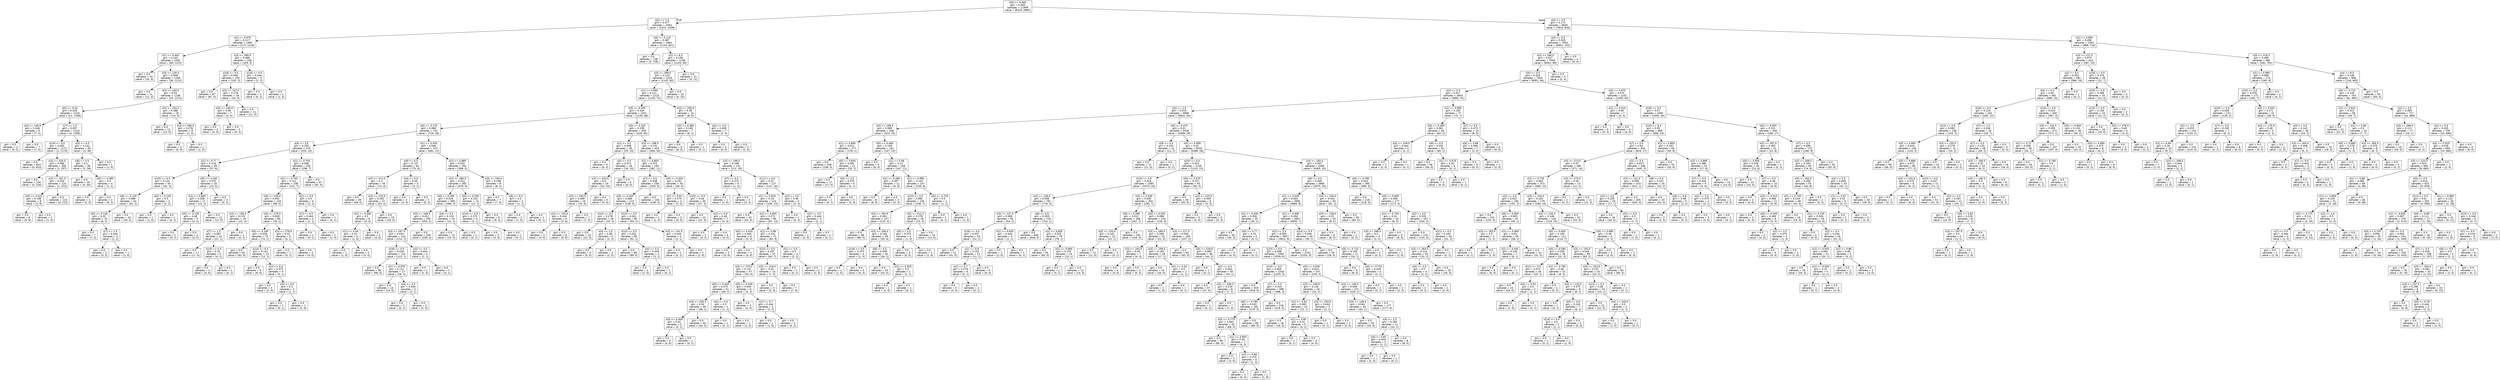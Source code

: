 digraph Tree {
node [shape=box, fontname="helvetica"] ;
edge [fontname="helvetica"] ;
0 [label="x[0] <= 0.465\ngini = 0.364\nsamples = 11999\nvalue = [9134, 2865]"] ;
1 [label="x[2] <= 2.5\ngini = 0.477\nsamples = 3354\nvalue = [1315, 2039]"] ;
0 -> 1 [labeldistance=2.5, labelangle=45, headlabel="True"] ;
2 [label="x[1] <= 0.575\ngini = 0.217\nsamples = 1390\nvalue = [172, 1218]"] ;
1 -> 2 ;
3 [label="x[1] <= 0.445\ngini = 0.102\nsamples = 1282\nvalue = [69, 1213]"] ;
2 -> 3 ;
4 [label="gini = 0.0\nsamples = 33\nvalue = [33, 0]"] ;
3 -> 4 ;
5 [label="x[3] <= 125.5\ngini = 0.056\nsamples = 1249\nvalue = [36, 1213]"] ;
3 -> 5 ;
6 [label="gini = 0.0\nsamples = 11\nvalue = [11, 0]"] ;
5 -> 6 ;
7 [label="x[3] <= 163.5\ngini = 0.04\nsamples = 1238\nvalue = [25, 1213]"] ;
5 -> 7 ;
8 [label="x[0] <= 0.34\ngini = 0.018\nsamples = 1219\nvalue = [11, 1208]"] ;
7 -> 8 ;
9 [label="x[3] <= 140.0\ngini = 0.346\nsamples = 9\nvalue = [7, 2]"] ;
8 -> 9 ;
10 [label="gini = 0.0\nsamples = 2\nvalue = [0, 2]"] ;
9 -> 10 ;
11 [label="gini = 0.0\nsamples = 7\nvalue = [7, 0]"] ;
9 -> 11 ;
12 [label="x[7] <= 1.5\ngini = 0.007\nsamples = 1210\nvalue = [4, 1206]"] ;
8 -> 12 ;
13 [label="x[14] <= 0.5\ngini = 0.002\nsamples = 1171\nvalue = [1, 1170]"] ;
12 -> 13 ;
14 [label="gini = 0.0\nsamples = 813\nvalue = [0, 813]"] ;
13 -> 14 ;
15 [label="x[3] <= 150.5\ngini = 0.006\nsamples = 358\nvalue = [1, 357]"] ;
13 -> 15 ;
16 [label="gini = 0.0\nsamples = 234\nvalue = [0, 234]"] ;
15 -> 16 ;
17 [label="x[3] <= 151.5\ngini = 0.016\nsamples = 124\nvalue = [1, 123]"] ;
15 -> 17 ;
18 [label="x[0] <= 0.415\ngini = 0.198\nsamples = 9\nvalue = [1, 8]"] ;
17 -> 18 ;
19 [label="gini = 0.0\nsamples = 8\nvalue = [0, 8]"] ;
18 -> 19 ;
20 [label="gini = 0.0\nsamples = 1\nvalue = [1, 0]"] ;
18 -> 20 ;
21 [label="gini = 0.0\nsamples = 115\nvalue = [0, 115]"] ;
17 -> 21 ;
22 [label="x[5] <= 0.5\ngini = 0.142\nsamples = 39\nvalue = [3, 36]"] ;
12 -> 22 ;
23 [label="x[8] <= 0.5\ngini = 0.1\nsamples = 38\nvalue = [2, 36]"] ;
22 -> 23 ;
24 [label="gini = 0.0\nsamples = 34\nvalue = [0, 34]"] ;
23 -> 24 ;
25 [label="x[0] <= 0.385\ngini = 0.5\nsamples = 4\nvalue = [2, 2]"] ;
23 -> 25 ;
26 [label="gini = 0.0\nsamples = 2\nvalue = [2, 0]"] ;
25 -> 26 ;
27 [label="gini = 0.0\nsamples = 2\nvalue = [0, 2]"] ;
25 -> 27 ;
28 [label="gini = 0.0\nsamples = 1\nvalue = [1, 0]"] ;
22 -> 28 ;
29 [label="x[3] <= 234.0\ngini = 0.388\nsamples = 19\nvalue = [14, 5]"] ;
7 -> 29 ;
30 [label="gini = 0.0\nsamples = 13\nvalue = [13, 0]"] ;
29 -> 30 ;
31 [label="x[3] <= 266.0\ngini = 0.278\nsamples = 6\nvalue = [1, 5]"] ;
29 -> 31 ;
32 [label="gini = 0.0\nsamples = 5\nvalue = [0, 5]"] ;
31 -> 32 ;
33 [label="gini = 0.0\nsamples = 1\nvalue = [1, 0]"] ;
31 -> 33 ;
34 [label="x[3] <= 280.0\ngini = 0.088\nsamples = 108\nvalue = [103, 5]"] ;
2 -> 34 ;
35 [label="x[16] <= 0.5\ngini = 0.056\nsamples = 105\nvalue = [102, 3]"] ;
34 -> 35 ;
36 [label="gini = 0.0\nsamples = 87\nvalue = [87, 0]"] ;
35 -> 36 ;
37 [label="x[3] <= 157.0\ngini = 0.278\nsamples = 18\nvalue = [15, 3]"] ;
35 -> 37 ;
38 [label="x[3] <= 145.0\ngini = 0.49\nsamples = 7\nvalue = [4, 3]"] ;
37 -> 38 ;
39 [label="gini = 0.0\nsamples = 4\nvalue = [4, 0]"] ;
38 -> 39 ;
40 [label="gini = 0.0\nsamples = 3\nvalue = [0, 3]"] ;
38 -> 40 ;
41 [label="gini = 0.0\nsamples = 11\nvalue = [11, 0]"] ;
37 -> 41 ;
42 [label="x[16] <= 0.5\ngini = 0.444\nsamples = 3\nvalue = [1, 2]"] ;
34 -> 42 ;
43 [label="gini = 0.0\nsamples = 2\nvalue = [0, 2]"] ;
42 -> 43 ;
44 [label="gini = 0.0\nsamples = 1\nvalue = [1, 0]"] ;
42 -> 44 ;
45 [label="x[0] <= 0.115\ngini = 0.487\nsamples = 1964\nvalue = [1143, 821]"] ;
1 -> 45 ;
46 [label="gini = 0.0\nsamples = 728\nvalue = [0, 728]"] ;
45 -> 46 ;
47 [label="x[2] <= 6.5\ngini = 0.139\nsamples = 1236\nvalue = [1143, 93]"] ;
45 -> 47 ;
48 [label="x[3] <= 289.0\ngini = 0.125\nsamples = 1225\nvalue = [1143, 82]"] ;
47 -> 48 ;
49 [label="x[1] <= 0.995\ngini = 0.111\nsamples = 1215\nvalue = [1143, 72]"] ;
48 -> 49 ;
50 [label="x[0] <= 0.305\ngini = 0.104\nsamples = 1201\nvalue = [1135, 66]"] ;
49 -> 50 ;
51 [label="x[0] <= 0.175\ngini = 0.068\nsamples = 742\nvalue = [716, 26]"] ;
50 -> 51 ;
52 [label="x[4] <= 3.5\ngini = 0.105\nsamples = 270\nvalue = [255, 15]"] ;
51 -> 52 ;
53 [label="x[1] <= 0.77\ngini = 0.216\nsamples = 65\nvalue = [57, 8]"] ;
52 -> 53 ;
54 [label="x[10] <= 0.5\ngini = 0.124\nsamples = 45\nvalue = [42, 3]"] ;
53 -> 54 ;
55 [label="x[0] <= 0.145\ngini = 0.089\nsamples = 43\nvalue = [41, 2]"] ;
54 -> 55 ;
56 [label="x[0] <= 0.135\ngini = 0.32\nsamples = 10\nvalue = [8, 2]"] ;
55 -> 56 ;
57 [label="gini = 0.0\nsamples = 7\nvalue = [7, 0]"] ;
56 -> 57 ;
58 [label="x[7] <= 1.5\ngini = 0.444\nsamples = 3\nvalue = [1, 2]"] ;
56 -> 58 ;
59 [label="gini = 0.0\nsamples = 2\nvalue = [0, 2]"] ;
58 -> 59 ;
60 [label="gini = 0.0\nsamples = 1\nvalue = [1, 0]"] ;
58 -> 60 ;
61 [label="gini = 0.0\nsamples = 33\nvalue = [33, 0]"] ;
55 -> 61 ;
62 [label="x[0] <= 0.145\ngini = 0.5\nsamples = 2\nvalue = [1, 1]"] ;
54 -> 62 ;
63 [label="gini = 0.0\nsamples = 1\nvalue = [1, 0]"] ;
62 -> 63 ;
64 [label="gini = 0.0\nsamples = 1\nvalue = [0, 1]"] ;
62 -> 64 ;
65 [label="x[0] <= 0.165\ngini = 0.375\nsamples = 20\nvalue = [15, 5]"] ;
53 -> 65 ;
66 [label="x[1] <= 0.805\ngini = 0.208\nsamples = 17\nvalue = [15, 2]"] ;
65 -> 66 ;
67 [label="x[0] <= 0.135\ngini = 0.48\nsamples = 5\nvalue = [3, 2]"] ;
66 -> 67 ;
68 [label="gini = 0.0\nsamples = 2\nvalue = [0, 2]"] ;
67 -> 68 ;
69 [label="gini = 0.0\nsamples = 3\nvalue = [3, 0]"] ;
67 -> 69 ;
70 [label="gini = 0.0\nsamples = 12\nvalue = [12, 0]"] ;
66 -> 70 ;
71 [label="gini = 0.0\nsamples = 3\nvalue = [0, 3]"] ;
65 -> 71 ;
72 [label="x[1] <= 0.755\ngini = 0.066\nsamples = 205\nvalue = [198, 7]"] ;
52 -> 72 ;
73 [label="x[1] <= 0.745\ngini = 0.121\nsamples = 108\nvalue = [101, 7]"] ;
72 -> 73 ;
74 [label="x[3] <= 159.0\ngini = 0.092\nsamples = 104\nvalue = [99, 5]"] ;
73 -> 74 ;
75 [label="x[3] <= 156.0\ngini = 0.219\nsamples = 24\nvalue = [21, 3]"] ;
74 -> 75 ;
76 [label="x[7] <= 1.5\ngini = 0.087\nsamples = 22\nvalue = [21, 1]"] ;
75 -> 76 ;
77 [label="gini = 0.0\nsamples = 17\nvalue = [17, 0]"] ;
76 -> 77 ;
78 [label="x[15] <= 0.5\ngini = 0.32\nsamples = 5\nvalue = [4, 1]"] ;
76 -> 78 ;
79 [label="gini = 0.0\nsamples = 4\nvalue = [4, 0]"] ;
78 -> 79 ;
80 [label="gini = 0.0\nsamples = 1\nvalue = [0, 1]"] ;
78 -> 80 ;
81 [label="gini = 0.0\nsamples = 2\nvalue = [0, 2]"] ;
75 -> 81 ;
82 [label="x[3] <= 276.5\ngini = 0.049\nsamples = 80\nvalue = [78, 2]"] ;
74 -> 82 ;
83 [label="x[0] <= 0.165\ngini = 0.026\nsamples = 75\nvalue = [74, 1]"] ;
82 -> 83 ;
84 [label="gini = 0.0\nsamples = 62\nvalue = [62, 0]"] ;
83 -> 84 ;
85 [label="x[14] <= 0.5\ngini = 0.142\nsamples = 13\nvalue = [12, 1]"] ;
83 -> 85 ;
86 [label="gini = 0.0\nsamples = 9\nvalue = [9, 0]"] ;
85 -> 86 ;
87 [label="x[2] <= 5.5\ngini = 0.375\nsamples = 4\nvalue = [3, 1]"] ;
85 -> 87 ;
88 [label="gini = 0.0\nsamples = 2\nvalue = [2, 0]"] ;
87 -> 88 ;
89 [label="x[5] <= 0.5\ngini = 0.5\nsamples = 2\nvalue = [1, 1]"] ;
87 -> 89 ;
90 [label="gini = 0.0\nsamples = 1\nvalue = [0, 1]"] ;
89 -> 90 ;
91 [label="gini = 0.0\nsamples = 1\nvalue = [1, 0]"] ;
89 -> 91 ;
92 [label="x[3] <= 279.0\ngini = 0.32\nsamples = 5\nvalue = [4, 1]"] ;
82 -> 92 ;
93 [label="gini = 0.0\nsamples = 1\nvalue = [0, 1]"] ;
92 -> 93 ;
94 [label="gini = 0.0\nsamples = 4\nvalue = [4, 0]"] ;
92 -> 94 ;
95 [label="x[2] <= 3.5\ngini = 0.5\nsamples = 4\nvalue = [2, 2]"] ;
73 -> 95 ;
96 [label="x[7] <= 0.5\ngini = 0.444\nsamples = 3\nvalue = [2, 1]"] ;
95 -> 96 ;
97 [label="gini = 0.0\nsamples = 1\nvalue = [0, 1]"] ;
96 -> 97 ;
98 [label="gini = 0.0\nsamples = 2\nvalue = [2, 0]"] ;
96 -> 98 ;
99 [label="gini = 0.0\nsamples = 1\nvalue = [0, 1]"] ;
95 -> 99 ;
100 [label="gini = 0.0\nsamples = 97\nvalue = [97, 0]"] ;
72 -> 100 ;
101 [label="x[1] <= 0.505\ngini = 0.046\nsamples = 472\nvalue = [461, 11]"] ;
51 -> 101 ;
102 [label="x[9] <= 0.5\ngini = 0.137\nsamples = 81\nvalue = [75, 6]"] ;
101 -> 102 ;
103 [label="x[3] <= 212.0\ngini = 0.1\nsamples = 76\nvalue = [72, 4]"] ;
102 -> 103 ;
104 [label="gini = 0.0\nsamples = 49\nvalue = [49, 0]"] ;
103 -> 104 ;
105 [label="x[3] <= 219.5\ngini = 0.252\nsamples = 27\nvalue = [23, 4]"] ;
103 -> 105 ;
106 [label="x[1] <= 0.465\ngini = 0.5\nsamples = 8\nvalue = [4, 4]"] ;
105 -> 106 ;
107 [label="x[1] <= 0.44\ngini = 0.32\nsamples = 5\nvalue = [1, 4]"] ;
106 -> 107 ;
108 [label="gini = 0.0\nsamples = 1\nvalue = [1, 0]"] ;
107 -> 108 ;
109 [label="gini = 0.0\nsamples = 4\nvalue = [0, 4]"] ;
107 -> 109 ;
110 [label="gini = 0.0\nsamples = 3\nvalue = [3, 0]"] ;
106 -> 110 ;
111 [label="gini = 0.0\nsamples = 19\nvalue = [19, 0]"] ;
105 -> 111 ;
112 [label="x[4] <= 5.5\ngini = 0.48\nsamples = 5\nvalue = [3, 2]"] ;
102 -> 112 ;
113 [label="gini = 0.0\nsamples = 3\nvalue = [3, 0]"] ;
112 -> 113 ;
114 [label="gini = 0.0\nsamples = 2\nvalue = [0, 2]"] ;
112 -> 114 ;
115 [label="x[1] <= 0.985\ngini = 0.025\nsamples = 391\nvalue = [386, 5]"] ;
101 -> 115 ;
116 [label="x[3] <= 280.5\ngini = 0.021\nsamples = 382\nvalue = [378, 4]"] ;
115 -> 116 ;
117 [label="x[0] <= 0.295\ngini = 0.016\nsamples = 369\nvalue = [366, 3]"] ;
116 -> 117 ;
118 [label="x[3] <= 168.5\ngini = 0.011\nsamples = 355\nvalue = [353, 2]"] ;
117 -> 118 ;
119 [label="x[3] <= 167.5\ngini = 0.034\nsamples = 116\nvalue = [114, 2]"] ;
118 -> 119 ;
120 [label="x[16] <= 0.5\ngini = 0.018\nsamples = 113\nvalue = [112, 1]"] ;
119 -> 120 ;
121 [label="gini = 0.0\nsamples = 96\nvalue = [96, 0]"] ;
120 -> 121 ;
122 [label="x[1] <= 0.875\ngini = 0.111\nsamples = 17\nvalue = [16, 1]"] ;
120 -> 122 ;
123 [label="gini = 0.0\nsamples = 14\nvalue = [14, 0]"] ;
122 -> 123 ;
124 [label="x[4] <= 3.5\ngini = 0.444\nsamples = 3\nvalue = [2, 1]"] ;
122 -> 124 ;
125 [label="gini = 0.0\nsamples = 1\nvalue = [0, 1]"] ;
124 -> 125 ;
126 [label="gini = 0.0\nsamples = 2\nvalue = [2, 0]"] ;
124 -> 126 ;
127 [label="x[2] <= 4.0\ngini = 0.444\nsamples = 3\nvalue = [2, 1]"] ;
119 -> 127 ;
128 [label="gini = 0.0\nsamples = 2\nvalue = [2, 0]"] ;
127 -> 128 ;
129 [label="gini = 0.0\nsamples = 1\nvalue = [0, 1]"] ;
127 -> 129 ;
130 [label="gini = 0.0\nsamples = 239\nvalue = [239, 0]"] ;
118 -> 130 ;
131 [label="x[9] <= 0.5\ngini = 0.133\nsamples = 14\nvalue = [13, 1]"] ;
117 -> 131 ;
132 [label="gini = 0.0\nsamples = 13\nvalue = [13, 0]"] ;
131 -> 132 ;
133 [label="gini = 0.0\nsamples = 1\nvalue = [0, 1]"] ;
131 -> 133 ;
134 [label="x[0] <= 0.205\ngini = 0.142\nsamples = 13\nvalue = [12, 1]"] ;
116 -> 134 ;
135 [label="x[14] <= 0.5\ngini = 0.375\nsamples = 4\nvalue = [3, 1]"] ;
134 -> 135 ;
136 [label="gini = 0.0\nsamples = 3\nvalue = [3, 0]"] ;
135 -> 136 ;
137 [label="gini = 0.0\nsamples = 1\nvalue = [0, 1]"] ;
135 -> 137 ;
138 [label="gini = 0.0\nsamples = 9\nvalue = [9, 0]"] ;
134 -> 138 ;
139 [label="x[3] <= 194.0\ngini = 0.198\nsamples = 9\nvalue = [8, 1]"] ;
115 -> 139 ;
140 [label="gini = 0.0\nsamples = 7\nvalue = [7, 0]"] ;
139 -> 140 ;
141 [label="x[5] <= 0.5\ngini = 0.5\nsamples = 2\nvalue = [1, 1]"] ;
139 -> 141 ;
142 [label="gini = 0.0\nsamples = 1\nvalue = [1, 0]"] ;
141 -> 142 ;
143 [label="gini = 0.0\nsamples = 1\nvalue = [0, 1]"] ;
141 -> 143 ;
144 [label="x[0] <= 0.315\ngini = 0.159\nsamples = 459\nvalue = [419, 40]"] ;
50 -> 144 ;
145 [label="x[2] <= 3.5\ngini = 0.408\nsamples = 35\nvalue = [25, 10]"] ;
144 -> 145 ;
146 [label="gini = 0.0\nsamples = 9\nvalue = [9, 0]"] ;
145 -> 146 ;
147 [label="x[5] <= 0.5\ngini = 0.473\nsamples = 26\nvalue = [16, 10]"] ;
145 -> 147 ;
148 [label="x[3] <= 233.5\ngini = 0.5\nsamples = 20\nvalue = [10, 10]"] ;
147 -> 148 ;
149 [label="x[3] <= 190.5\ngini = 0.469\nsamples = 16\nvalue = [10, 6]"] ;
148 -> 149 ;
150 [label="x[3] <= 120.0\ngini = 0.444\nsamples = 9\nvalue = [3, 6]"] ;
149 -> 150 ;
151 [label="gini = 0.0\nsamples = 3\nvalue = [3, 0]"] ;
150 -> 151 ;
152 [label="gini = 0.0\nsamples = 6\nvalue = [0, 6]"] ;
150 -> 152 ;
153 [label="gini = 0.0\nsamples = 7\nvalue = [7, 0]"] ;
149 -> 153 ;
154 [label="gini = 0.0\nsamples = 4\nvalue = [0, 4]"] ;
148 -> 154 ;
155 [label="gini = 0.0\nsamples = 6\nvalue = [6, 0]"] ;
147 -> 155 ;
156 [label="x[3] <= 198.5\ngini = 0.131\nsamples = 424\nvalue = [394, 30]"] ;
144 -> 156 ;
157 [label="x[1] <= 0.855\ngini = 0.072\nsamples = 293\nvalue = [282, 11]"] ;
156 -> 157 ;
158 [label="x[7] <= 0.5\ngini = 0.038\nsamples = 259\nvalue = [254, 5]"] ;
157 -> 158 ;
159 [label="x[0] <= 0.345\ngini = 0.085\nsamples = 113\nvalue = [108, 5]"] ;
158 -> 159 ;
160 [label="x[14] <= 0.5\ngini = 0.278\nsamples = 18\nvalue = [15, 3]"] ;
159 -> 160 ;
161 [label="gini = 0.0\nsamples = 13\nvalue = [13, 0]"] ;
160 -> 161 ;
162 [label="x[4] <= 2.5\ngini = 0.48\nsamples = 5\nvalue = [2, 3]"] ;
160 -> 162 ;
163 [label="gini = 0.0\nsamples = 3\nvalue = [0, 3]"] ;
162 -> 163 ;
164 [label="gini = 0.0\nsamples = 2\nvalue = [2, 0]"] ;
162 -> 164 ;
165 [label="x[12] <= 0.5\ngini = 0.041\nsamples = 95\nvalue = [93, 2]"] ;
159 -> 165 ;
166 [label="x[13] <= 0.5\ngini = 0.022\nsamples = 92\nvalue = [91, 1]"] ;
165 -> 166 ;
167 [label="gini = 0.0\nsamples = 89\nvalue = [89, 0]"] ;
166 -> 167 ;
168 [label="x[4] <= 3.5\ngini = 0.444\nsamples = 3\nvalue = [2, 1]"] ;
166 -> 168 ;
169 [label="gini = 0.0\nsamples = 2\nvalue = [2, 0]"] ;
168 -> 169 ;
170 [label="gini = 0.0\nsamples = 1\nvalue = [0, 1]"] ;
168 -> 170 ;
171 [label="x[3] <= 141.5\ngini = 0.444\nsamples = 3\nvalue = [2, 1]"] ;
165 -> 171 ;
172 [label="gini = 0.0\nsamples = 1\nvalue = [0, 1]"] ;
171 -> 172 ;
173 [label="gini = 0.0\nsamples = 2\nvalue = [2, 0]"] ;
171 -> 173 ;
174 [label="gini = 0.0\nsamples = 146\nvalue = [146, 0]"] ;
158 -> 174 ;
175 [label="x[0] <= 0.325\ngini = 0.291\nsamples = 34\nvalue = [28, 6]"] ;
157 -> 175 ;
176 [label="x[1] <= 0.91\ngini = 0.375\nsamples = 4\nvalue = [1, 3]"] ;
175 -> 176 ;
177 [label="gini = 0.0\nsamples = 1\nvalue = [1, 0]"] ;
176 -> 177 ;
178 [label="gini = 0.0\nsamples = 3\nvalue = [0, 3]"] ;
176 -> 178 ;
179 [label="x[16] <= 0.5\ngini = 0.18\nsamples = 30\nvalue = [27, 3]"] ;
175 -> 179 ;
180 [label="gini = 0.0\nsamples = 23\nvalue = [23, 0]"] ;
179 -> 180 ;
181 [label="x[1] <= 0.9\ngini = 0.49\nsamples = 7\nvalue = [4, 3]"] ;
179 -> 181 ;
182 [label="gini = 0.0\nsamples = 3\nvalue = [0, 3]"] ;
181 -> 182 ;
183 [label="gini = 0.0\nsamples = 4\nvalue = [4, 0]"] ;
181 -> 183 ;
184 [label="x[3] <= 199.5\ngini = 0.248\nsamples = 131\nvalue = [112, 19]"] ;
156 -> 184 ;
185 [label="x[7] <= 0.5\ngini = 0.375\nsamples = 4\nvalue = [1, 3]"] ;
184 -> 185 ;
186 [label="gini = 0.0\nsamples = 1\nvalue = [1, 0]"] ;
185 -> 186 ;
187 [label="gini = 0.0\nsamples = 3\nvalue = [0, 3]"] ;
185 -> 187 ;
188 [label="x[11] <= 0.5\ngini = 0.22\nsamples = 127\nvalue = [111, 16]"] ;
184 -> 188 ;
189 [label="x[1] <= 0.615\ngini = 0.19\nsamples = 122\nvalue = [109, 13]"] ;
188 -> 189 ;
190 [label="gini = 0.0\nsamples = 42\nvalue = [42, 0]"] ;
189 -> 190 ;
191 [label="x[1] <= 0.655\ngini = 0.272\nsamples = 80\nvalue = [67, 13]"] ;
189 -> 191 ;
192 [label="x[0] <= 0.425\ngini = 0.494\nsamples = 9\nvalue = [5, 4]"] ;
191 -> 192 ;
193 [label="gini = 0.0\nsamples = 5\nvalue = [5, 0]"] ;
192 -> 193 ;
194 [label="gini = 0.0\nsamples = 4\nvalue = [0, 4]"] ;
192 -> 194 ;
195 [label="x[1] <= 0.98\ngini = 0.221\nsamples = 71\nvalue = [62, 9]"] ;
191 -> 195 ;
196 [label="x[15] <= 0.5\ngini = 0.187\nsamples = 67\nvalue = [60, 7]"] ;
195 -> 196 ;
197 [label="x[3] <= 275.5\ngini = 0.131\nsamples = 57\nvalue = [53, 4]"] ;
196 -> 197 ;
198 [label="x[0] <= 0.445\ngini = 0.075\nsamples = 51\nvalue = [49, 2]"] ;
197 -> 198 ;
199 [label="x[3] <= 205.5\ngini = 0.04\nsamples = 49\nvalue = [48, 1]"] ;
198 -> 199 ;
200 [label="x[0] <= 0.405\ngini = 0.32\nsamples = 5\nvalue = [4, 1]"] ;
199 -> 200 ;
201 [label="gini = 0.0\nsamples = 4\nvalue = [4, 0]"] ;
200 -> 201 ;
202 [label="gini = 0.0\nsamples = 1\nvalue = [0, 1]"] ;
200 -> 202 ;
203 [label="gini = 0.0\nsamples = 44\nvalue = [44, 0]"] ;
199 -> 203 ;
204 [label="x[4] <= 4.5\ngini = 0.5\nsamples = 2\nvalue = [1, 1]"] ;
198 -> 204 ;
205 [label="gini = 0.0\nsamples = 1\nvalue = [0, 1]"] ;
204 -> 205 ;
206 [label="gini = 0.0\nsamples = 1\nvalue = [1, 0]"] ;
204 -> 206 ;
207 [label="x[0] <= 0.345\ngini = 0.444\nsamples = 6\nvalue = [4, 2]"] ;
197 -> 207 ;
208 [label="gini = 0.0\nsamples = 3\nvalue = [3, 0]"] ;
207 -> 208 ;
209 [label="x[1] <= 0.7\ngini = 0.444\nsamples = 3\nvalue = [1, 2]"] ;
207 -> 209 ;
210 [label="gini = 0.0\nsamples = 1\nvalue = [1, 0]"] ;
209 -> 210 ;
211 [label="gini = 0.0\nsamples = 2\nvalue = [0, 2]"] ;
209 -> 211 ;
212 [label="x[3] <= 224.0\ngini = 0.42\nsamples = 10\nvalue = [7, 3]"] ;
196 -> 212 ;
213 [label="gini = 0.0\nsamples = 3\nvalue = [0, 3]"] ;
212 -> 213 ;
214 [label="gini = 0.0\nsamples = 7\nvalue = [7, 0]"] ;
212 -> 214 ;
215 [label="x[2] <= 3.5\ngini = 0.5\nsamples = 4\nvalue = [2, 2]"] ;
195 -> 215 ;
216 [label="gini = 0.0\nsamples = 2\nvalue = [0, 2]"] ;
215 -> 216 ;
217 [label="gini = 0.0\nsamples = 2\nvalue = [2, 0]"] ;
215 -> 217 ;
218 [label="x[2] <= 3.5\ngini = 0.48\nsamples = 5\nvalue = [2, 3]"] ;
188 -> 218 ;
219 [label="gini = 0.0\nsamples = 2\nvalue = [0, 2]"] ;
218 -> 219 ;
220 [label="x[2] <= 5.5\ngini = 0.444\nsamples = 3\nvalue = [2, 1]"] ;
218 -> 220 ;
221 [label="gini = 0.0\nsamples = 2\nvalue = [2, 0]"] ;
220 -> 221 ;
222 [label="gini = 0.0\nsamples = 1\nvalue = [0, 1]"] ;
220 -> 222 ;
223 [label="x[3] <= 190.0\ngini = 0.49\nsamples = 14\nvalue = [8, 6]"] ;
49 -> 223 ;
224 [label="x[0] <= 0.365\ngini = 0.245\nsamples = 7\nvalue = [6, 1]"] ;
223 -> 224 ;
225 [label="gini = 0.0\nsamples = 6\nvalue = [6, 0]"] ;
224 -> 225 ;
226 [label="gini = 0.0\nsamples = 1\nvalue = [0, 1]"] ;
224 -> 226 ;
227 [label="x[2] <= 4.5\ngini = 0.408\nsamples = 7\nvalue = [2, 5]"] ;
223 -> 227 ;
228 [label="gini = 0.0\nsamples = 5\nvalue = [0, 5]"] ;
227 -> 228 ;
229 [label="gini = 0.0\nsamples = 2\nvalue = [2, 0]"] ;
227 -> 229 ;
230 [label="gini = 0.0\nsamples = 10\nvalue = [0, 10]"] ;
48 -> 230 ;
231 [label="gini = 0.0\nsamples = 11\nvalue = [0, 11]"] ;
47 -> 231 ;
232 [label="x[4] <= 4.5\ngini = 0.173\nsamples = 8645\nvalue = [7819, 826]"] ;
0 -> 232 [labeldistance=2.5, labelangle=-45, headlabel="False"] ;
233 [label="x[2] <= 6.5\ngini = 0.029\nsamples = 7053\nvalue = [6951, 102]"] ;
232 -> 233 ;
234 [label="x[3] <= 290.5\ngini = 0.027\nsamples = 7049\nvalue = [6951, 98]"] ;
233 -> 234 ;
235 [label="x[4] <= 3.5\ngini = 0.026\nsamples = 7045\nvalue = [6951, 94]"] ;
234 -> 235 ;
236 [label="x[2] <= 5.5\ngini = 0.017\nsamples = 5943\nvalue = [5892, 51]"] ;
235 -> 236 ;
237 [label="x[2] <= 2.5\ngini = 0.015\nsamples = 5866\nvalue = [5822, 44]"] ;
236 -> 237 ;
238 [label="x[3] <= 196.5\ngini = 0.085\nsamples = 338\nvalue = [323, 15]"] ;
237 -> 238 ;
239 [label="x[1] <= 0.895\ngini = 0.011\nsamples = 177\nvalue = [176, 1]"] ;
238 -> 239 ;
240 [label="gini = 0.0\nsamples = 156\nvalue = [156, 0]"] ;
239 -> 240 ;
241 [label="x[0] <= 0.845\ngini = 0.091\nsamples = 21\nvalue = [20, 1]"] ;
239 -> 241 ;
242 [label="gini = 0.0\nsamples = 17\nvalue = [17, 0]"] ;
241 -> 242 ;
243 [label="x[4] <= 2.5\ngini = 0.375\nsamples = 4\nvalue = [3, 1]"] ;
241 -> 243 ;
244 [label="gini = 0.0\nsamples = 1\nvalue = [0, 1]"] ;
243 -> 244 ;
245 [label="gini = 0.0\nsamples = 3\nvalue = [3, 0]"] ;
243 -> 245 ;
246 [label="x[0] <= 0.485\ngini = 0.159\nsamples = 161\nvalue = [147, 14]"] ;
238 -> 246 ;
247 [label="gini = 0.0\nsamples = 3\nvalue = [0, 3]"] ;
246 -> 247 ;
248 [label="x[1] <= 0.48\ngini = 0.13\nsamples = 158\nvalue = [147, 11]"] ;
246 -> 248 ;
249 [label="x[1] <= 0.465\ngini = 0.397\nsamples = 11\nvalue = [8, 3]"] ;
248 -> 249 ;
250 [label="gini = 0.0\nsamples = 8\nvalue = [8, 0]"] ;
249 -> 250 ;
251 [label="gini = 0.0\nsamples = 3\nvalue = [0, 3]"] ;
249 -> 251 ;
252 [label="x[1] <= 0.995\ngini = 0.103\nsamples = 147\nvalue = [139, 8]"] ;
248 -> 252 ;
253 [label="x[15] <= 0.5\ngini = 0.092\nsamples = 145\nvalue = [138, 7]"] ;
252 -> 253 ;
254 [label="x[3] <= 254.5\ngini = 0.061\nsamples = 127\nvalue = [123, 4]"] ;
253 -> 254 ;
255 [label="gini = 0.0\nsamples = 88\nvalue = [88, 0]"] ;
254 -> 255 ;
256 [label="x[3] <= 256.0\ngini = 0.184\nsamples = 39\nvalue = [35, 4]"] ;
254 -> 256 ;
257 [label="x[16] <= 0.5\ngini = 0.375\nsamples = 4\nvalue = [1, 3]"] ;
256 -> 257 ;
258 [label="gini = 0.0\nsamples = 1\nvalue = [1, 0]"] ;
257 -> 258 ;
259 [label="gini = 0.0\nsamples = 3\nvalue = [0, 3]"] ;
257 -> 259 ;
260 [label="x[8] <= 0.5\ngini = 0.056\nsamples = 35\nvalue = [34, 1]"] ;
256 -> 260 ;
261 [label="gini = 0.0\nsamples = 33\nvalue = [33, 0]"] ;
260 -> 261 ;
262 [label="x[1] <= 0.925\ngini = 0.5\nsamples = 2\nvalue = [1, 1]"] ;
260 -> 262 ;
263 [label="gini = 0.0\nsamples = 1\nvalue = [1, 0]"] ;
262 -> 263 ;
264 [label="gini = 0.0\nsamples = 1\nvalue = [0, 1]"] ;
262 -> 264 ;
265 [label="x[3] <= 211.5\ngini = 0.278\nsamples = 18\nvalue = [15, 3]"] ;
253 -> 265 ;
266 [label="x[5] <= 0.5\ngini = 0.375\nsamples = 4\nvalue = [1, 3]"] ;
265 -> 266 ;
267 [label="gini = 0.0\nsamples = 3\nvalue = [0, 3]"] ;
266 -> 267 ;
268 [label="gini = 0.0\nsamples = 1\nvalue = [1, 0]"] ;
266 -> 268 ;
269 [label="gini = 0.0\nsamples = 14\nvalue = [14, 0]"] ;
265 -> 269 ;
270 [label="x[0] <= 0.725\ngini = 0.5\nsamples = 2\nvalue = [1, 1]"] ;
252 -> 270 ;
271 [label="gini = 0.0\nsamples = 1\nvalue = [0, 1]"] ;
270 -> 271 ;
272 [label="gini = 0.0\nsamples = 1\nvalue = [1, 0]"] ;
270 -> 272 ;
273 [label="x[0] <= 0.475\ngini = 0.01\nsamples = 5528\nvalue = [5499, 29]"] ;
237 -> 273 ;
274 [label="x[9] <= 0.5\ngini = 0.153\nsamples = 12\nvalue = [11, 1]"] ;
273 -> 274 ;
275 [label="gini = 0.0\nsamples = 11\nvalue = [11, 0]"] ;
274 -> 275 ;
276 [label="gini = 0.0\nsamples = 1\nvalue = [0, 1]"] ;
274 -> 276 ;
277 [label="x[0] <= 0.585\ngini = 0.01\nsamples = 5516\nvalue = [5488, 28]"] ;
273 -> 277 ;
278 [label="x[10] <= 0.5\ngini = 0.023\nsamples = 1136\nvalue = [1123, 13]"] ;
277 -> 278 ;
279 [label="x[14] <= 0.5\ngini = 0.018\nsamples = 1083\nvalue = [1073, 10]"] ;
278 -> 279 ;
280 [label="x[3] <= 139.0\ngini = 0.008\nsamples = 781\nvalue = [778, 3]"] ;
279 -> 280 ;
281 [label="x[3] <= 137.5\ngini = 0.069\nsamples = 56\nvalue = [54, 2]"] ;
280 -> 281 ;
282 [label="x[16] <= 0.5\ngini = 0.037\nsamples = 53\nvalue = [52, 1]"] ;
281 -> 282 ;
283 [label="gini = 0.0\nsamples = 41\nvalue = [41, 0]"] ;
282 -> 283 ;
284 [label="x[1] <= 0.8\ngini = 0.153\nsamples = 12\nvalue = [11, 1]"] ;
282 -> 284 ;
285 [label="x[1] <= 0.7\ngini = 0.278\nsamples = 6\nvalue = [5, 1]"] ;
284 -> 285 ;
286 [label="gini = 0.0\nsamples = 5\nvalue = [5, 0]"] ;
285 -> 286 ;
287 [label="gini = 0.0\nsamples = 1\nvalue = [0, 1]"] ;
285 -> 287 ;
288 [label="gini = 0.0\nsamples = 6\nvalue = [6, 0]"] ;
284 -> 288 ;
289 [label="x[1] <= 0.835\ngini = 0.444\nsamples = 3\nvalue = [2, 1]"] ;
281 -> 289 ;
290 [label="gini = 0.0\nsamples = 2\nvalue = [2, 0]"] ;
289 -> 290 ;
291 [label="gini = 0.0\nsamples = 1\nvalue = [0, 1]"] ;
289 -> 291 ;
292 [label="x[8] <= 0.5\ngini = 0.003\nsamples = 725\nvalue = [724, 1]"] ;
280 -> 292 ;
293 [label="gini = 0.0\nsamples = 646\nvalue = [646, 0]"] ;
292 -> 293 ;
294 [label="x[1] <= 0.855\ngini = 0.025\nsamples = 79\nvalue = [78, 1]"] ;
292 -> 294 ;
295 [label="gini = 0.0\nsamples = 65\nvalue = [65, 0]"] ;
294 -> 295 ;
296 [label="x[1] <= 0.865\ngini = 0.133\nsamples = 14\nvalue = [13, 1]"] ;
294 -> 296 ;
297 [label="gini = 0.0\nsamples = 1\nvalue = [0, 1]"] ;
296 -> 297 ;
298 [label="gini = 0.0\nsamples = 13\nvalue = [13, 0]"] ;
296 -> 298 ;
299 [label="x[0] <= 0.535\ngini = 0.045\nsamples = 302\nvalue = [295, 7]"] ;
279 -> 299 ;
300 [label="x[0] <= 0.485\ngini = 0.012\nsamples = 168\nvalue = [167, 1]"] ;
299 -> 300 ;
301 [label="x[3] <= 233.0\ngini = 0.142\nsamples = 13\nvalue = [12, 1]"] ;
300 -> 301 ;
302 [label="gini = 0.0\nsamples = 12\nvalue = [12, 0]"] ;
301 -> 302 ;
303 [label="gini = 0.0\nsamples = 1\nvalue = [0, 1]"] ;
301 -> 303 ;
304 [label="gini = 0.0\nsamples = 155\nvalue = [155, 0]"] ;
300 -> 304 ;
305 [label="x[0] <= 0.545\ngini = 0.086\nsamples = 134\nvalue = [128, 6]"] ;
299 -> 305 ;
306 [label="x[3] <= 169.0\ngini = 0.269\nsamples = 25\nvalue = [21, 4]"] ;
305 -> 306 ;
307 [label="x[3] <= 163.5\ngini = 0.49\nsamples = 7\nvalue = [4, 3]"] ;
306 -> 307 ;
308 [label="gini = 0.0\nsamples = 4\nvalue = [4, 0]"] ;
307 -> 308 ;
309 [label="gini = 0.0\nsamples = 3\nvalue = [0, 3]"] ;
307 -> 309 ;
310 [label="x[3] <= 259.5\ngini = 0.105\nsamples = 18\nvalue = [17, 1]"] ;
306 -> 310 ;
311 [label="gini = 0.0\nsamples = 16\nvalue = [16, 0]"] ;
310 -> 311 ;
312 [label="x[1] <= 0.52\ngini = 0.5\nsamples = 2\nvalue = [1, 1]"] ;
310 -> 312 ;
313 [label="gini = 0.0\nsamples = 1\nvalue = [1, 0]"] ;
312 -> 313 ;
314 [label="gini = 0.0\nsamples = 1\nvalue = [0, 1]"] ;
312 -> 314 ;
315 [label="x[3] <= 217.5\ngini = 0.036\nsamples = 109\nvalue = [107, 2]"] ;
305 -> 315 ;
316 [label="gini = 0.0\nsamples = 63\nvalue = [63, 0]"] ;
315 -> 316 ;
317 [label="x[3] <= 219.5\ngini = 0.083\nsamples = 46\nvalue = [44, 2]"] ;
315 -> 317 ;
318 [label="gini = 0.0\nsamples = 1\nvalue = [0, 1]"] ;
317 -> 318 ;
319 [label="x[2] <= 4.5\ngini = 0.043\nsamples = 45\nvalue = [44, 1]"] ;
317 -> 319 ;
320 [label="gini = 0.0\nsamples = 37\nvalue = [37, 0]"] ;
319 -> 320 ;
321 [label="x[3] <= 236.5\ngini = 0.219\nsamples = 8\nvalue = [7, 1]"] ;
319 -> 321 ;
322 [label="gini = 0.0\nsamples = 1\nvalue = [0, 1]"] ;
321 -> 322 ;
323 [label="gini = 0.0\nsamples = 7\nvalue = [7, 0]"] ;
321 -> 323 ;
324 [label="x[0] <= 0.575\ngini = 0.107\nsamples = 53\nvalue = [50, 3]"] ;
278 -> 324 ;
325 [label="gini = 0.0\nsamples = 45\nvalue = [45, 0]"] ;
324 -> 325 ;
326 [label="x[3] <= 225.0\ngini = 0.469\nsamples = 8\nvalue = [5, 3]"] ;
324 -> 326 ;
327 [label="gini = 0.0\nsamples = 5\nvalue = [5, 0]"] ;
326 -> 327 ;
328 [label="gini = 0.0\nsamples = 3\nvalue = [0, 3]"] ;
326 -> 328 ;
329 [label="x[3] <= 262.5\ngini = 0.007\nsamples = 4380\nvalue = [4365, 15]"] ;
277 -> 329 ;
330 [label="x[6] <= 0.5\ngini = 0.005\nsamples = 3985\nvalue = [3975, 10]"] ;
329 -> 330 ;
331 [label="x[1] <= 0.455\ngini = 0.004\nsamples = 3892\nvalue = [3884, 8]"] ;
330 -> 331 ;
332 [label="x[1] <= 0.445\ngini = 0.056\nsamples = 35\nvalue = [34, 1]"] ;
331 -> 332 ;
333 [label="gini = 0.0\nsamples = 30\nvalue = [30, 0]"] ;
332 -> 333 ;
334 [label="x[0] <= 0.77\ngini = 0.32\nsamples = 5\nvalue = [4, 1]"] ;
332 -> 334 ;
335 [label="gini = 0.0\nsamples = 4\nvalue = [4, 0]"] ;
334 -> 335 ;
336 [label="gini = 0.0\nsamples = 1\nvalue = [0, 1]"] ;
334 -> 336 ;
337 [label="x[1] <= 0.995\ngini = 0.004\nsamples = 3857\nvalue = [3850, 7]"] ;
331 -> 337 ;
338 [label="x[2] <= 3.5\ngini = 0.003\nsamples = 3817\nvalue = [3811, 6]"] ;
337 -> 338 ;
339 [label="x[15] <= 0.5\ngini = 0.008\nsamples = 1565\nvalue = [1559, 6]"] ;
338 -> 339 ;
340 [label="x[14] <= 0.5\ngini = 0.005\nsamples = 1318\nvalue = [1315, 3]"] ;
339 -> 340 ;
341 [label="gini = 0.0\nsamples = 919\nvalue = [919, 0]"] ;
340 -> 341 ;
342 [label="x[7] <= 0.5\ngini = 0.015\nsamples = 399\nvalue = [396, 3]"] ;
340 -> 342 ;
343 [label="x[0] <= 0.785\ngini = 0.033\nsamples = 181\nvalue = [178, 3]"] ;
342 -> 343 ;
344 [label="x[0] <= 0.775\ngini = 0.063\nsamples = 92\nvalue = [89, 3]"] ;
343 -> 344 ;
345 [label="gini = 0.0\nsamples = 85\nvalue = [85, 0]"] ;
344 -> 345 ;
346 [label="x[1] <= 0.655\ngini = 0.49\nsamples = 7\nvalue = [4, 3]"] ;
344 -> 346 ;
347 [label="gini = 0.0\nsamples = 3\nvalue = [3, 0]"] ;
346 -> 347 ;
348 [label="x[1] <= 0.84\ngini = 0.375\nsamples = 4\nvalue = [1, 3]"] ;
346 -> 348 ;
349 [label="gini = 0.0\nsamples = 3\nvalue = [0, 3]"] ;
348 -> 349 ;
350 [label="gini = 0.0\nsamples = 1\nvalue = [1, 0]"] ;
348 -> 350 ;
351 [label="gini = 0.0\nsamples = 89\nvalue = [89, 0]"] ;
343 -> 351 ;
352 [label="gini = 0.0\nsamples = 218\nvalue = [218, 0]"] ;
342 -> 352 ;
353 [label="x[0] <= 0.635\ngini = 0.024\nsamples = 247\nvalue = [244, 3]"] ;
339 -> 353 ;
354 [label="x[3] <= 248.5\ngini = 0.142\nsamples = 26\nvalue = [24, 2]"] ;
353 -> 354 ;
355 [label="x[1] <= 0.92\ngini = 0.083\nsamples = 23\nvalue = [22, 1]"] ;
354 -> 355 ;
356 [label="gini = 0.0\nsamples = 18\nvalue = [18, 0]"] ;
355 -> 356 ;
357 [label="x[1] <= 0.95\ngini = 0.32\nsamples = 5\nvalue = [4, 1]"] ;
355 -> 357 ;
358 [label="gini = 0.0\nsamples = 1\nvalue = [0, 1]"] ;
357 -> 358 ;
359 [label="gini = 0.0\nsamples = 4\nvalue = [4, 0]"] ;
357 -> 359 ;
360 [label="x[3] <= 254.5\ngini = 0.444\nsamples = 3\nvalue = [2, 1]"] ;
354 -> 360 ;
361 [label="gini = 0.0\nsamples = 1\nvalue = [0, 1]"] ;
360 -> 361 ;
362 [label="gini = 0.0\nsamples = 2\nvalue = [2, 0]"] ;
360 -> 362 ;
363 [label="x[3] <= 149.5\ngini = 0.009\nsamples = 221\nvalue = [220, 1]"] ;
353 -> 363 ;
364 [label="x[3] <= 148.5\ngini = 0.044\nsamples = 44\nvalue = [43, 1]"] ;
363 -> 364 ;
365 [label="gini = 0.0\nsamples = 33\nvalue = [33, 0]"] ;
364 -> 365 ;
366 [label="x[4] <= 2.5\ngini = 0.165\nsamples = 11\nvalue = [10, 1]"] ;
364 -> 366 ;
367 [label="x[0] <= 0.81\ngini = 0.444\nsamples = 3\nvalue = [2, 1]"] ;
366 -> 367 ;
368 [label="gini = 0.0\nsamples = 2\nvalue = [2, 0]"] ;
367 -> 368 ;
369 [label="gini = 0.0\nsamples = 1\nvalue = [0, 1]"] ;
367 -> 369 ;
370 [label="gini = 0.0\nsamples = 8\nvalue = [8, 0]"] ;
366 -> 370 ;
371 [label="gini = 0.0\nsamples = 177\nvalue = [177, 0]"] ;
363 -> 371 ;
372 [label="gini = 0.0\nsamples = 2252\nvalue = [2252, 0]"] ;
338 -> 372 ;
373 [label="x[14] <= 0.5\ngini = 0.049\nsamples = 40\nvalue = [39, 1]"] ;
337 -> 373 ;
374 [label="gini = 0.0\nsamples = 29\nvalue = [29, 0]"] ;
373 -> 374 ;
375 [label="x[0] <= 0.715\ngini = 0.165\nsamples = 11\nvalue = [10, 1]"] ;
373 -> 375 ;
376 [label="gini = 0.0\nsamples = 8\nvalue = [8, 0]"] ;
375 -> 376 ;
377 [label="x[0] <= 0.725\ngini = 0.444\nsamples = 3\nvalue = [2, 1]"] ;
375 -> 377 ;
378 [label="gini = 0.0\nsamples = 1\nvalue = [0, 1]"] ;
377 -> 378 ;
379 [label="gini = 0.0\nsamples = 2\nvalue = [2, 0]"] ;
377 -> 379 ;
380 [label="x[3] <= 140.0\ngini = 0.042\nsamples = 93\nvalue = [91, 2]"] ;
330 -> 380 ;
381 [label="x[3] <= 138.0\ngini = 0.32\nsamples = 10\nvalue = [8, 2]"] ;
380 -> 381 ;
382 [label="gini = 0.0\nsamples = 8\nvalue = [8, 0]"] ;
381 -> 382 ;
383 [label="gini = 0.0\nsamples = 2\nvalue = [0, 2]"] ;
381 -> 383 ;
384 [label="gini = 0.0\nsamples = 83\nvalue = [83, 0]"] ;
380 -> 384 ;
385 [label="x[0] <= 0.795\ngini = 0.025\nsamples = 395\nvalue = [390, 5]"] ;
329 -> 385 ;
386 [label="gini = 0.0\nsamples = 218\nvalue = [218, 0]"] ;
385 -> 386 ;
387 [label="x[0] <= 0.805\ngini = 0.055\nsamples = 177\nvalue = [172, 5]"] ;
385 -> 387 ;
388 [label="x[1] <= 0.755\ngini = 0.32\nsamples = 10\nvalue = [8, 2]"] ;
387 -> 388 ;
389 [label="x[3] <= 268.5\ngini = 0.5\nsamples = 4\nvalue = [2, 2]"] ;
388 -> 389 ;
390 [label="gini = 0.0\nsamples = 2\nvalue = [0, 2]"] ;
389 -> 390 ;
391 [label="gini = 0.0\nsamples = 2\nvalue = [2, 0]"] ;
389 -> 391 ;
392 [label="gini = 0.0\nsamples = 6\nvalue = [6, 0]"] ;
388 -> 392 ;
393 [label="x[2] <= 4.5\ngini = 0.035\nsamples = 167\nvalue = [164, 3]"] ;
387 -> 393 ;
394 [label="gini = 0.0\nsamples = 133\nvalue = [133, 0]"] ;
393 -> 394 ;
395 [label="x[11] <= 0.5\ngini = 0.161\nsamples = 34\nvalue = [31, 3]"] ;
393 -> 395 ;
396 [label="x[3] <= 263.5\ngini = 0.114\nsamples = 33\nvalue = [31, 2]"] ;
395 -> 396 ;
397 [label="x[4] <= 2.5\ngini = 0.5\nsamples = 4\nvalue = [2, 2]"] ;
396 -> 397 ;
398 [label="gini = 0.0\nsamples = 2\nvalue = [0, 2]"] ;
397 -> 398 ;
399 [label="gini = 0.0\nsamples = 2\nvalue = [2, 0]"] ;
397 -> 399 ;
400 [label="gini = 0.0\nsamples = 29\nvalue = [29, 0]"] ;
396 -> 400 ;
401 [label="gini = 0.0\nsamples = 1\nvalue = [0, 1]"] ;
395 -> 401 ;
402 [label="x[1] <= 0.895\ngini = 0.165\nsamples = 77\nvalue = [70, 7]"] ;
236 -> 402 ;
403 [label="x[0] <= 0.495\ngini = 0.061\nsamples = 64\nvalue = [62, 2]"] ;
402 -> 403 ;
404 [label="x[3] <= 239.5\ngini = 0.444\nsamples = 3\nvalue = [2, 1]"] ;
403 -> 404 ;
405 [label="gini = 0.0\nsamples = 2\nvalue = [2, 0]"] ;
404 -> 405 ;
406 [label="gini = 0.0\nsamples = 1\nvalue = [0, 1]"] ;
404 -> 406 ;
407 [label="x[8] <= 0.5\ngini = 0.032\nsamples = 61\nvalue = [60, 1]"] ;
403 -> 407 ;
408 [label="gini = 0.0\nsamples = 56\nvalue = [56, 0]"] ;
407 -> 408 ;
409 [label="x[1] <= 0.675\ngini = 0.32\nsamples = 5\nvalue = [4, 1]"] ;
407 -> 409 ;
410 [label="gini = 0.0\nsamples = 4\nvalue = [4, 0]"] ;
409 -> 410 ;
411 [label="gini = 0.0\nsamples = 1\nvalue = [0, 1]"] ;
409 -> 411 ;
412 [label="x[7] <= 0.5\ngini = 0.473\nsamples = 13\nvalue = [8, 5]"] ;
402 -> 412 ;
413 [label="x[0] <= 0.88\ngini = 0.408\nsamples = 7\nvalue = [2, 5]"] ;
412 -> 413 ;
414 [label="gini = 0.0\nsamples = 5\nvalue = [0, 5]"] ;
413 -> 414 ;
415 [label="gini = 0.0\nsamples = 2\nvalue = [2, 0]"] ;
413 -> 415 ;
416 [label="gini = 0.0\nsamples = 6\nvalue = [6, 0]"] ;
412 -> 416 ;
417 [label="x[0] <= 0.475\ngini = 0.075\nsamples = 1102\nvalue = [1059, 43]"] ;
235 -> 417 ;
418 [label="x[1] <= 0.515\ngini = 0.49\nsamples = 7\nvalue = [4, 3]"] ;
417 -> 418 ;
419 [label="gini = 0.0\nsamples = 3\nvalue = [0, 3]"] ;
418 -> 419 ;
420 [label="gini = 0.0\nsamples = 4\nvalue = [4, 0]"] ;
418 -> 420 ;
421 [label="x[16] <= 0.5\ngini = 0.07\nsamples = 1095\nvalue = [1055, 40]"] ;
417 -> 421 ;
422 [label="x[10] <= 0.5\ngini = 0.05\nsamples = 889\nvalue = [866, 23]"] ;
421 -> 422 ;
423 [label="x[7] <= 0.5\ngini = 0.04\nsamples = 833\nvalue = [816, 17]"] ;
422 -> 423 ;
424 [label="x[3] <= 273.5\ngini = 0.07\nsamples = 385\nvalue = [371, 14]"] ;
423 -> 424 ;
425 [label="x[1] <= 0.755\ngini = 0.062\nsamples = 372\nvalue = [360, 12]"] ;
424 -> 425 ;
426 [label="x[2] <= 4.5\ngini = 0.021\nsamples = 193\nvalue = [191, 2]"] ;
425 -> 426 ;
427 [label="gini = 0.0\nsamples = 152\nvalue = [152, 0]"] ;
426 -> 427 ;
428 [label="x[0] <= 0.505\ngini = 0.093\nsamples = 41\nvalue = [39, 2]"] ;
426 -> 428 ;
429 [label="x[3] <= 162.0\ngini = 0.5\nsamples = 2\nvalue = [1, 1]"] ;
428 -> 429 ;
430 [label="gini = 0.0\nsamples = 1\nvalue = [0, 1]"] ;
429 -> 430 ;
431 [label="gini = 0.0\nsamples = 1\nvalue = [1, 0]"] ;
429 -> 431 ;
432 [label="x[1] <= 0.465\ngini = 0.05\nsamples = 39\nvalue = [38, 1]"] ;
428 -> 432 ;
433 [label="x[1] <= 0.455\ngini = 0.245\nsamples = 7\nvalue = [6, 1]"] ;
432 -> 433 ;
434 [label="gini = 0.0\nsamples = 6\nvalue = [6, 0]"] ;
433 -> 434 ;
435 [label="gini = 0.0\nsamples = 1\nvalue = [0, 1]"] ;
433 -> 435 ;
436 [label="gini = 0.0\nsamples = 32\nvalue = [32, 0]"] ;
432 -> 436 ;
437 [label="x[3] <= 234.0\ngini = 0.105\nsamples = 179\nvalue = [169, 10]"] ;
425 -> 437 ;
438 [label="x[3] <= 232.5\ngini = 0.146\nsamples = 126\nvalue = [116, 10]"] ;
437 -> 438 ;
439 [label="x[0] <= 0.635\ngini = 0.109\nsamples = 121\nvalue = [114, 7]"] ;
438 -> 439 ;
440 [label="x[0] <= 0.585\ngini = 0.239\nsamples = 36\nvalue = [31, 5]"] ;
439 -> 440 ;
441 [label="x[12] <= 0.5\ngini = 0.074\nsamples = 26\nvalue = [25, 1]"] ;
440 -> 441 ;
442 [label="gini = 0.0\nsamples = 24\nvalue = [24, 0]"] ;
441 -> 442 ;
443 [label="x[0] <= 0.52\ngini = 0.5\nsamples = 2\nvalue = [1, 1]"] ;
441 -> 443 ;
444 [label="gini = 0.0\nsamples = 1\nvalue = [1, 0]"] ;
443 -> 444 ;
445 [label="gini = 0.0\nsamples = 1\nvalue = [0, 1]"] ;
443 -> 445 ;
446 [label="x[1] <= 0.795\ngini = 0.48\nsamples = 10\nvalue = [6, 4]"] ;
440 -> 446 ;
447 [label="gini = 0.0\nsamples = 2\nvalue = [0, 2]"] ;
446 -> 447 ;
448 [label="x[3] <= 132.0\ngini = 0.375\nsamples = 8\nvalue = [6, 2]"] ;
446 -> 448 ;
449 [label="gini = 0.0\nsamples = 1\nvalue = [0, 1]"] ;
448 -> 449 ;
450 [label="x[0] <= 0.6\ngini = 0.245\nsamples = 7\nvalue = [6, 1]"] ;
448 -> 450 ;
451 [label="x[14] <= 0.5\ngini = 0.5\nsamples = 2\nvalue = [1, 1]"] ;
450 -> 451 ;
452 [label="gini = 0.0\nsamples = 1\nvalue = [0, 1]"] ;
451 -> 452 ;
453 [label="gini = 0.0\nsamples = 1\nvalue = [1, 0]"] ;
451 -> 453 ;
454 [label="gini = 0.0\nsamples = 5\nvalue = [5, 0]"] ;
450 -> 454 ;
455 [label="x[3] <= 154.5\ngini = 0.046\nsamples = 85\nvalue = [83, 2]"] ;
439 -> 455 ;
456 [label="x[3] <= 153.5\ngini = 0.147\nsamples = 25\nvalue = [23, 2]"] ;
455 -> 456 ;
457 [label="x[13] <= 0.5\ngini = 0.08\nsamples = 24\nvalue = [23, 1]"] ;
456 -> 457 ;
458 [label="gini = 0.0\nsamples = 22\nvalue = [22, 0]"] ;
457 -> 458 ;
459 [label="x[3] <= 149.0\ngini = 0.5\nsamples = 2\nvalue = [1, 1]"] ;
457 -> 459 ;
460 [label="gini = 0.0\nsamples = 1\nvalue = [1, 0]"] ;
459 -> 460 ;
461 [label="gini = 0.0\nsamples = 1\nvalue = [0, 1]"] ;
459 -> 461 ;
462 [label="gini = 0.0\nsamples = 1\nvalue = [0, 1]"] ;
456 -> 462 ;
463 [label="gini = 0.0\nsamples = 60\nvalue = [60, 0]"] ;
455 -> 463 ;
464 [label="x[0] <= 0.685\ngini = 0.48\nsamples = 5\nvalue = [2, 3]"] ;
438 -> 464 ;
465 [label="gini = 0.0\nsamples = 2\nvalue = [2, 0]"] ;
464 -> 465 ;
466 [label="gini = 0.0\nsamples = 3\nvalue = [0, 3]"] ;
464 -> 466 ;
467 [label="gini = 0.0\nsamples = 53\nvalue = [53, 0]"] ;
437 -> 467 ;
468 [label="x[3] <= 275.0\ngini = 0.26\nsamples = 13\nvalue = [11, 2]"] ;
424 -> 468 ;
469 [label="gini = 0.0\nsamples = 2\nvalue = [0, 2]"] ;
468 -> 469 ;
470 [label="gini = 0.0\nsamples = 11\nvalue = [11, 0]"] ;
468 -> 470 ;
471 [label="x[2] <= 5.5\ngini = 0.013\nsamples = 448\nvalue = [445, 3]"] ;
423 -> 471 ;
472 [label="x[3] <= 131.0\ngini = 0.005\nsamples = 423\nvalue = [422, 1]"] ;
471 -> 472 ;
473 [label="x[2] <= 4.5\ngini = 0.105\nsamples = 18\nvalue = [17, 1]"] ;
472 -> 473 ;
474 [label="gini = 0.0\nsamples = 16\nvalue = [16, 0]"] ;
473 -> 474 ;
475 [label="x[5] <= 0.5\ngini = 0.5\nsamples = 2\nvalue = [1, 1]"] ;
473 -> 475 ;
476 [label="gini = 0.0\nsamples = 1\nvalue = [1, 0]"] ;
475 -> 476 ;
477 [label="gini = 0.0\nsamples = 1\nvalue = [0, 1]"] ;
475 -> 477 ;
478 [label="gini = 0.0\nsamples = 405\nvalue = [405, 0]"] ;
472 -> 478 ;
479 [label="x[8] <= 0.5\ngini = 0.147\nsamples = 25\nvalue = [23, 2]"] ;
471 -> 479 ;
480 [label="gini = 0.0\nsamples = 20\nvalue = [20, 0]"] ;
479 -> 480 ;
481 [label="x[0] <= 0.8\ngini = 0.48\nsamples = 5\nvalue = [3, 2]"] ;
479 -> 481 ;
482 [label="gini = 0.0\nsamples = 3\nvalue = [3, 0]"] ;
481 -> 482 ;
483 [label="gini = 0.0\nsamples = 2\nvalue = [0, 2]"] ;
481 -> 483 ;
484 [label="x[1] <= 0.855\ngini = 0.191\nsamples = 56\nvalue = [50, 6]"] ;
422 -> 484 ;
485 [label="gini = 0.0\nsamples = 33\nvalue = [33, 0]"] ;
484 -> 485 ;
486 [label="x[1] <= 0.885\ngini = 0.386\nsamples = 23\nvalue = [17, 6]"] ;
484 -> 486 ;
487 [label="x[7] <= 0.5\ngini = 0.444\nsamples = 9\nvalue = [3, 6]"] ;
486 -> 487 ;
488 [label="x[2] <= 3.5\ngini = 0.375\nsamples = 4\nvalue = [3, 1]"] ;
487 -> 488 ;
489 [label="gini = 0.0\nsamples = 3\nvalue = [3, 0]"] ;
488 -> 489 ;
490 [label="gini = 0.0\nsamples = 1\nvalue = [0, 1]"] ;
488 -> 490 ;
491 [label="gini = 0.0\nsamples = 5\nvalue = [0, 5]"] ;
487 -> 491 ;
492 [label="gini = 0.0\nsamples = 14\nvalue = [14, 0]"] ;
486 -> 492 ;
493 [label="x[0] <= 0.555\ngini = 0.151\nsamples = 206\nvalue = [189, 17]"] ;
421 -> 493 ;
494 [label="x[3] <= 267.0\ngini = 0.383\nsamples = 31\nvalue = [23, 8]"] ;
493 -> 494 ;
495 [label="x[0] <= 0.505\ngini = 0.328\nsamples = 29\nvalue = [23, 6]"] ;
494 -> 495 ;
496 [label="gini = 0.0\nsamples = 14\nvalue = [14, 0]"] ;
495 -> 496 ;
497 [label="x[7] <= 0.5\ngini = 0.48\nsamples = 15\nvalue = [9, 6]"] ;
495 -> 497 ;
498 [label="gini = 0.0\nsamples = 4\nvalue = [4, 0]"] ;
497 -> 498 ;
499 [label="x[0] <= 0.515\ngini = 0.496\nsamples = 11\nvalue = [5, 6]"] ;
497 -> 499 ;
500 [label="gini = 0.0\nsamples = 3\nvalue = [0, 3]"] ;
499 -> 500 ;
501 [label="x[0] <= 0.545\ngini = 0.469\nsamples = 8\nvalue = [5, 3]"] ;
499 -> 501 ;
502 [label="gini = 0.0\nsamples = 4\nvalue = [4, 0]"] ;
501 -> 502 ;
503 [label="x[2] <= 3.5\ngini = 0.375\nsamples = 4\nvalue = [1, 3]"] ;
501 -> 503 ;
504 [label="gini = 0.0\nsamples = 3\nvalue = [0, 3]"] ;
503 -> 504 ;
505 [label="gini = 0.0\nsamples = 1\nvalue = [1, 0]"] ;
503 -> 505 ;
506 [label="gini = 0.0\nsamples = 2\nvalue = [0, 2]"] ;
494 -> 506 ;
507 [label="x[7] <= 0.5\ngini = 0.098\nsamples = 175\nvalue = [166, 9]"] ;
493 -> 507 ;
508 [label="x[3] <= 206.5\ngini = 0.193\nsamples = 83\nvalue = [74, 9]"] ;
507 -> 508 ;
509 [label="x[3] <= 204.5\ngini = 0.269\nsamples = 50\nvalue = [42, 8]"] ;
508 -> 509 ;
510 [label="x[1] <= 0.735\ngini = 0.219\nsamples = 48\nvalue = [42, 6]"] ;
509 -> 510 ;
511 [label="gini = 0.0\nsamples = 19\nvalue = [19, 0]"] ;
510 -> 511 ;
512 [label="x[1] <= 0.745\ngini = 0.328\nsamples = 29\nvalue = [23, 6]"] ;
510 -> 512 ;
513 [label="gini = 0.0\nsamples = 3\nvalue = [0, 3]"] ;
512 -> 513 ;
514 [label="x[2] <= 5.5\ngini = 0.204\nsamples = 26\nvalue = [23, 3]"] ;
512 -> 514 ;
515 [label="x[1] <= 0.925\ngini = 0.091\nsamples = 21\nvalue = [20, 1]"] ;
514 -> 515 ;
516 [label="gini = 0.0\nsamples = 16\nvalue = [16, 0]"] ;
515 -> 516 ;
517 [label="x[1] <= 0.935\ngini = 0.32\nsamples = 5\nvalue = [4, 1]"] ;
515 -> 517 ;
518 [label="gini = 0.0\nsamples = 1\nvalue = [0, 1]"] ;
517 -> 518 ;
519 [label="gini = 0.0\nsamples = 4\nvalue = [4, 0]"] ;
517 -> 519 ;
520 [label="x[1] <= 0.86\ngini = 0.48\nsamples = 5\nvalue = [3, 2]"] ;
514 -> 520 ;
521 [label="gini = 0.0\nsamples = 2\nvalue = [0, 2]"] ;
520 -> 521 ;
522 [label="gini = 0.0\nsamples = 3\nvalue = [3, 0]"] ;
520 -> 522 ;
523 [label="gini = 0.0\nsamples = 2\nvalue = [0, 2]"] ;
509 -> 523 ;
524 [label="x[2] <= 2.5\ngini = 0.059\nsamples = 33\nvalue = [32, 1]"] ;
508 -> 524 ;
525 [label="x[1] <= 0.67\ngini = 0.32\nsamples = 5\nvalue = [4, 1]"] ;
524 -> 525 ;
526 [label="gini = 0.0\nsamples = 1\nvalue = [0, 1]"] ;
525 -> 526 ;
527 [label="gini = 0.0\nsamples = 4\nvalue = [4, 0]"] ;
525 -> 527 ;
528 [label="gini = 0.0\nsamples = 28\nvalue = [28, 0]"] ;
524 -> 528 ;
529 [label="gini = 0.0\nsamples = 92\nvalue = [92, 0]"] ;
507 -> 529 ;
530 [label="gini = 0.0\nsamples = 4\nvalue = [0, 4]"] ;
234 -> 530 ;
531 [label="gini = 0.0\nsamples = 4\nvalue = [0, 4]"] ;
233 -> 531 ;
532 [label="x[1] <= 0.805\ngini = 0.496\nsamples = 1592\nvalue = [868, 724]"] ;
232 -> 532 ;
533 [label="x[3] <= 272.5\ngini = 0.073\nsamples = 610\nvalue = [587, 23]"] ;
532 -> 533 ;
534 [label="x[2] <= 6.5\ngini = 0.053\nsamples = 582\nvalue = [566, 16]"] ;
533 -> 534 ;
535 [label="x[4] <= 5.5\ngini = 0.05\nsamples = 581\nvalue = [566, 15]"] ;
534 -> 535 ;
536 [label="x[16] <= 0.5\ngini = 0.124\nsamples = 181\nvalue = [169, 12]"] ;
535 -> 536 ;
537 [label="x[12] <= 0.5\ngini = 0.065\nsamples = 148\nvalue = [143, 5]"] ;
536 -> 537 ;
538 [label="x[0] <= 0.665\ngini = 0.043\nsamples = 136\nvalue = [133, 3]"] ;
537 -> 538 ;
539 [label="gini = 0.0\nsamples = 56\nvalue = [56, 0]"] ;
538 -> 539 ;
540 [label="x[0] <= 0.685\ngini = 0.072\nsamples = 80\nvalue = [77, 3]"] ;
538 -> 540 ;
541 [label="x[3] <= 201.5\ngini = 0.375\nsamples = 8\nvalue = [6, 2]"] ;
540 -> 541 ;
542 [label="gini = 0.0\nsamples = 2\nvalue = [0, 2]"] ;
541 -> 542 ;
543 [label="gini = 0.0\nsamples = 6\nvalue = [6, 0]"] ;
541 -> 543 ;
544 [label="x[15] <= 0.5\ngini = 0.027\nsamples = 72\nvalue = [71, 1]"] ;
540 -> 544 ;
545 [label="gini = 0.0\nsamples = 51\nvalue = [51, 0]"] ;
544 -> 545 ;
546 [label="x[2] <= 4.5\ngini = 0.091\nsamples = 21\nvalue = [20, 1]"] ;
544 -> 546 ;
547 [label="gini = 0.0\nsamples = 13\nvalue = [13, 0]"] ;
546 -> 547 ;
548 [label="x[0] <= 0.82\ngini = 0.219\nsamples = 8\nvalue = [7, 1]"] ;
546 -> 548 ;
549 [label="x[3] <= 197.0\ngini = 0.5\nsamples = 2\nvalue = [1, 1]"] ;
548 -> 549 ;
550 [label="gini = 0.0\nsamples = 1\nvalue = [0, 1]"] ;
549 -> 550 ;
551 [label="gini = 0.0\nsamples = 1\nvalue = [1, 0]"] ;
549 -> 551 ;
552 [label="gini = 0.0\nsamples = 6\nvalue = [6, 0]"] ;
548 -> 552 ;
553 [label="x[3] <= 235.5\ngini = 0.278\nsamples = 12\nvalue = [10, 2]"] ;
537 -> 553 ;
554 [label="gini = 0.0\nsamples = 10\nvalue = [10, 0]"] ;
553 -> 554 ;
555 [label="gini = 0.0\nsamples = 2\nvalue = [0, 2]"] ;
553 -> 555 ;
556 [label="x[7] <= 1.5\ngini = 0.334\nsamples = 33\nvalue = [26, 7]"] ;
536 -> 556 ;
557 [label="x[7] <= 0.5\ngini = 0.133\nsamples = 28\nvalue = [26, 2]"] ;
556 -> 557 ;
558 [label="x[3] <= 166.5\ngini = 0.32\nsamples = 10\nvalue = [8, 2]"] ;
557 -> 558 ;
559 [label="x[3] <= 146.5\ngini = 0.5\nsamples = 4\nvalue = [2, 2]"] ;
558 -> 559 ;
560 [label="gini = 0.0\nsamples = 2\nvalue = [2, 0]"] ;
559 -> 560 ;
561 [label="gini = 0.0\nsamples = 2\nvalue = [0, 2]"] ;
559 -> 561 ;
562 [label="gini = 0.0\nsamples = 6\nvalue = [6, 0]"] ;
558 -> 562 ;
563 [label="gini = 0.0\nsamples = 18\nvalue = [18, 0]"] ;
557 -> 563 ;
564 [label="gini = 0.0\nsamples = 5\nvalue = [0, 5]"] ;
556 -> 564 ;
565 [label="x[15] <= 0.5\ngini = 0.015\nsamples = 400\nvalue = [397, 3]"] ;
535 -> 565 ;
566 [label="x[3] <= 132.5\ngini = 0.005\nsamples = 372\nvalue = [371, 1]"] ;
565 -> 566 ;
567 [label="x[1] <= 0.72\ngini = 0.056\nsamples = 35\nvalue = [34, 1]"] ;
566 -> 567 ;
568 [label="gini = 0.0\nsamples = 33\nvalue = [33, 0]"] ;
567 -> 568 ;
569 [label="x[1] <= 0.765\ngini = 0.5\nsamples = 2\nvalue = [1, 1]"] ;
567 -> 569 ;
570 [label="gini = 0.0\nsamples = 1\nvalue = [0, 1]"] ;
569 -> 570 ;
571 [label="gini = 0.0\nsamples = 1\nvalue = [1, 0]"] ;
569 -> 571 ;
572 [label="gini = 0.0\nsamples = 337\nvalue = [337, 0]"] ;
566 -> 572 ;
573 [label="x[0] <= 0.845\ngini = 0.133\nsamples = 28\nvalue = [26, 2]"] ;
565 -> 573 ;
574 [label="gini = 0.0\nsamples = 20\nvalue = [20, 0]"] ;
573 -> 574 ;
575 [label="x[0] <= 0.895\ngini = 0.375\nsamples = 8\nvalue = [6, 2]"] ;
573 -> 575 ;
576 [label="gini = 0.0\nsamples = 2\nvalue = [0, 2]"] ;
575 -> 576 ;
577 [label="gini = 0.0\nsamples = 6\nvalue = [6, 0]"] ;
575 -> 577 ;
578 [label="gini = 0.0\nsamples = 1\nvalue = [0, 1]"] ;
534 -> 578 ;
579 [label="x[16] <= 0.5\ngini = 0.375\nsamples = 28\nvalue = [21, 7]"] ;
533 -> 579 ;
580 [label="x[15] <= 0.5\ngini = 0.269\nsamples = 25\nvalue = [21, 4]"] ;
579 -> 580 ;
581 [label="x[10] <= 0.5\ngini = 0.159\nsamples = 23\nvalue = [21, 2]"] ;
580 -> 581 ;
582 [label="gini = 0.0\nsamples = 18\nvalue = [18, 0]"] ;
581 -> 582 ;
583 [label="x[3] <= 278.0\ngini = 0.48\nsamples = 5\nvalue = [3, 2]"] ;
581 -> 583 ;
584 [label="gini = 0.0\nsamples = 3\nvalue = [3, 0]"] ;
583 -> 584 ;
585 [label="gini = 0.0\nsamples = 2\nvalue = [0, 2]"] ;
583 -> 585 ;
586 [label="gini = 0.0\nsamples = 2\nvalue = [0, 2]"] ;
580 -> 586 ;
587 [label="gini = 0.0\nsamples = 3\nvalue = [0, 3]"] ;
579 -> 587 ;
588 [label="x[3] <= 216.5\ngini = 0.409\nsamples = 982\nvalue = [281, 701]"] ;
532 -> 588 ;
589 [label="x[1] <= 0.995\ngini = 0.098\nsamples = 174\nvalue = [165, 9]"] ;
588 -> 589 ;
590 [label="x[15] <= 0.5\ngini = 0.078\nsamples = 172\nvalue = [165, 7]"] ;
589 -> 590 ;
591 [label="x[10] <= 0.5\ngini = 0.028\nsamples = 141\nvalue = [139, 2]"] ;
590 -> 591 ;
592 [label="x[2] <= 2.5\ngini = 0.015\nsamples = 134\nvalue = [133, 1]"] ;
591 -> 592 ;
593 [label="x[1] <= 0.94\ngini = 0.18\nsamples = 10\nvalue = [9, 1]"] ;
592 -> 593 ;
594 [label="gini = 0.0\nsamples = 7\nvalue = [7, 0]"] ;
593 -> 594 ;
595 [label="x[3] <= 168.5\ngini = 0.444\nsamples = 3\nvalue = [2, 1]"] ;
593 -> 595 ;
596 [label="gini = 0.0\nsamples = 2\nvalue = [2, 0]"] ;
595 -> 596 ;
597 [label="gini = 0.0\nsamples = 1\nvalue = [0, 1]"] ;
595 -> 597 ;
598 [label="gini = 0.0\nsamples = 124\nvalue = [124, 0]"] ;
592 -> 598 ;
599 [label="x[7] <= 0.5\ngini = 0.245\nsamples = 7\nvalue = [6, 1]"] ;
591 -> 599 ;
600 [label="gini = 0.0\nsamples = 1\nvalue = [0, 1]"] ;
599 -> 600 ;
601 [label="gini = 0.0\nsamples = 6\nvalue = [6, 0]"] ;
599 -> 601 ;
602 [label="x[0] <= 0.555\ngini = 0.271\nsamples = 31\nvalue = [26, 5]"] ;
590 -> 602 ;
603 [label="x[3] <= 175.0\ngini = 0.48\nsamples = 5\nvalue = [2, 3]"] ;
602 -> 603 ;
604 [label="gini = 0.0\nsamples = 3\nvalue = [0, 3]"] ;
603 -> 604 ;
605 [label="gini = 0.0\nsamples = 2\nvalue = [2, 0]"] ;
603 -> 605 ;
606 [label="x[4] <= 5.5\ngini = 0.142\nsamples = 26\nvalue = [24, 2]"] ;
602 -> 606 ;
607 [label="x[3] <= 163.0\ngini = 0.408\nsamples = 7\nvalue = [5, 2]"] ;
606 -> 607 ;
608 [label="gini = 0.0\nsamples = 4\nvalue = [4, 0]"] ;
607 -> 608 ;
609 [label="x[7] <= 0.5\ngini = 0.444\nsamples = 3\nvalue = [1, 2]"] ;
607 -> 609 ;
610 [label="gini = 0.0\nsamples = 2\nvalue = [0, 2]"] ;
609 -> 610 ;
611 [label="gini = 0.0\nsamples = 1\nvalue = [1, 0]"] ;
609 -> 611 ;
612 [label="gini = 0.0\nsamples = 19\nvalue = [19, 0]"] ;
606 -> 612 ;
613 [label="gini = 0.0\nsamples = 2\nvalue = [0, 2]"] ;
589 -> 613 ;
614 [label="x[4] <= 6.5\ngini = 0.246\nsamples = 808\nvalue = [116, 692]"] ;
588 -> 614 ;
615 [label="x[0] <= 0.715\ngini = 0.149\nsamples = 753\nvalue = [61, 692]"] ;
614 -> 615 ;
616 [label="x[1] <= 0.915\ngini = 0.313\nsamples = 36\nvalue = [29, 7]"] ;
615 -> 616 ;
617 [label="gini = 0.0\nsamples = 22\nvalue = [22, 0]"] ;
616 -> 617 ;
618 [label="x[1] <= 0.94\ngini = 0.5\nsamples = 14\nvalue = [7, 7]"] ;
616 -> 618 ;
619 [label="x[0] <= 0.685\ngini = 0.278\nsamples = 6\nvalue = [1, 5]"] ;
618 -> 619 ;
620 [label="gini = 0.0\nsamples = 5\nvalue = [0, 5]"] ;
619 -> 620 ;
621 [label="gini = 0.0\nsamples = 1\nvalue = [1, 0]"] ;
619 -> 621 ;
622 [label="x[3] <= 265.5\ngini = 0.375\nsamples = 8\nvalue = [6, 2]"] ;
618 -> 622 ;
623 [label="gini = 0.0\nsamples = 6\nvalue = [6, 0]"] ;
622 -> 623 ;
624 [label="gini = 0.0\nsamples = 2\nvalue = [0, 2]"] ;
622 -> 624 ;
625 [label="x[2] <= 3.5\ngini = 0.085\nsamples = 717\nvalue = [32, 685]"] ;
615 -> 625 ;
626 [label="x[3] <= 296.5\ngini = 0.111\nsamples = 17\nvalue = [16, 1]"] ;
625 -> 626 ;
627 [label="gini = 0.0\nsamples = 16\nvalue = [16, 0]"] ;
626 -> 627 ;
628 [label="gini = 0.0\nsamples = 1\nvalue = [0, 1]"] ;
626 -> 628 ;
629 [label="x[2] <= 5.5\ngini = 0.045\nsamples = 700\nvalue = [16, 684]"] ;
625 -> 629 ;
630 [label="x[0] <= 0.925\ngini = 0.028\nsamples = 694\nvalue = [10, 684]"] ;
629 -> 630 ;
631 [label="x[3] <= 223.5\ngini = 0.023\nsamples = 692\nvalue = [8, 684]"] ;
630 -> 631 ;
632 [label="x[1] <= 0.88\ngini = 0.083\nsamples = 69\nvalue = [3, 66]"] ;
631 -> 632 ;
633 [label="x[1] <= 0.865\ngini = 0.245\nsamples = 21\nvalue = [3, 18]"] ;
632 -> 633 ;
634 [label="x[0] <= 0.775\ngini = 0.111\nsamples = 17\nvalue = [1, 16]"] ;
633 -> 634 ;
635 [label="x[7] <= 0.5\ngini = 0.444\nsamples = 3\nvalue = [1, 2]"] ;
634 -> 635 ;
636 [label="gini = 0.0\nsamples = 1\nvalue = [1, 0]"] ;
635 -> 636 ;
637 [label="gini = 0.0\nsamples = 2\nvalue = [0, 2]"] ;
635 -> 637 ;
638 [label="gini = 0.0\nsamples = 14\nvalue = [0, 14]"] ;
634 -> 638 ;
639 [label="x[2] <= 4.5\ngini = 0.5\nsamples = 4\nvalue = [2, 2]"] ;
633 -> 639 ;
640 [label="gini = 0.0\nsamples = 2\nvalue = [2, 0]"] ;
639 -> 640 ;
641 [label="gini = 0.0\nsamples = 2\nvalue = [0, 2]"] ;
639 -> 641 ;
642 [label="gini = 0.0\nsamples = 48\nvalue = [0, 48]"] ;
632 -> 642 ;
643 [label="x[5] <= 0.5\ngini = 0.016\nsamples = 623\nvalue = [5, 618]"] ;
631 -> 643 ;
644 [label="x[11] <= 0.5\ngini = 0.01\nsamples = 593\nvalue = [3, 590]"] ;
643 -> 644 ;
645 [label="x[1] <= 0.835\ngini = 0.007\nsamples = 576\nvalue = [2, 574]"] ;
644 -> 645 ;
646 [label="x[0] <= 0.735\ngini = 0.056\nsamples = 35\nvalue = [1, 34]"] ;
645 -> 646 ;
647 [label="gini = 0.0\nsamples = 1\nvalue = [1, 0]"] ;
646 -> 647 ;
648 [label="gini = 0.0\nsamples = 34\nvalue = [0, 34]"] ;
646 -> 648 ;
649 [label="x[4] <= 5.5\ngini = 0.004\nsamples = 541\nvalue = [1, 540]"] ;
645 -> 649 ;
650 [label="gini = 0.0\nsamples = 433\nvalue = [0, 433]"] ;
649 -> 650 ;
651 [label="x[7] <= 0.5\ngini = 0.018\nsamples = 108\nvalue = [1, 107]"] ;
649 -> 651 ;
652 [label="gini = 0.0\nsamples = 76\nvalue = [0, 76]"] ;
651 -> 652 ;
653 [label="x[3] <= 244.0\ngini = 0.061\nsamples = 32\nvalue = [1, 31]"] ;
651 -> 653 ;
654 [label="x[3] <= 237.5\ngini = 0.198\nsamples = 9\nvalue = [1, 8]"] ;
653 -> 654 ;
655 [label="gini = 0.0\nsamples = 6\nvalue = [0, 6]"] ;
654 -> 655 ;
656 [label="x[0] <= 0.78\ngini = 0.444\nsamples = 3\nvalue = [1, 2]"] ;
654 -> 656 ;
657 [label="gini = 0.0\nsamples = 2\nvalue = [0, 2]"] ;
656 -> 657 ;
658 [label="gini = 0.0\nsamples = 1\nvalue = [1, 0]"] ;
656 -> 658 ;
659 [label="gini = 0.0\nsamples = 23\nvalue = [0, 23]"] ;
653 -> 659 ;
660 [label="x[0] <= 0.89\ngini = 0.111\nsamples = 17\nvalue = [1, 16]"] ;
644 -> 660 ;
661 [label="gini = 0.0\nsamples = 16\nvalue = [0, 16]"] ;
660 -> 661 ;
662 [label="gini = 0.0\nsamples = 1\nvalue = [1, 0]"] ;
660 -> 662 ;
663 [label="x[1] <= 0.965\ngini = 0.124\nsamples = 30\nvalue = [2, 28]"] ;
643 -> 663 ;
664 [label="gini = 0.0\nsamples = 21\nvalue = [0, 21]"] ;
663 -> 664 ;
665 [label="x[15] <= 0.5\ngini = 0.346\nsamples = 9\nvalue = [2, 7]"] ;
663 -> 665 ;
666 [label="x[7] <= 0.5\ngini = 0.219\nsamples = 8\nvalue = [1, 7]"] ;
665 -> 666 ;
667 [label="x[8] <= 0.5\ngini = 0.5\nsamples = 2\nvalue = [1, 1]"] ;
666 -> 667 ;
668 [label="gini = 0.0\nsamples = 1\nvalue = [1, 0]"] ;
667 -> 668 ;
669 [label="gini = 0.0\nsamples = 1\nvalue = [0, 1]"] ;
667 -> 669 ;
670 [label="gini = 0.0\nsamples = 6\nvalue = [0, 6]"] ;
666 -> 670 ;
671 [label="gini = 0.0\nsamples = 1\nvalue = [1, 0]"] ;
665 -> 671 ;
672 [label="gini = 0.0\nsamples = 2\nvalue = [2, 0]"] ;
630 -> 672 ;
673 [label="gini = 0.0\nsamples = 6\nvalue = [6, 0]"] ;
629 -> 673 ;
674 [label="gini = 0.0\nsamples = 55\nvalue = [55, 0]"] ;
614 -> 674 ;
}